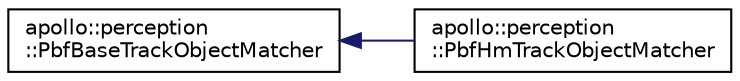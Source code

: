 digraph "Graphical Class Hierarchy"
{
  edge [fontname="Helvetica",fontsize="10",labelfontname="Helvetica",labelfontsize="10"];
  node [fontname="Helvetica",fontsize="10",shape=record];
  rankdir="LR";
  Node1 [label="apollo::perception\l::PbfBaseTrackObjectMatcher",height=0.2,width=0.4,color="black", fillcolor="white", style="filled",URL="$classapollo_1_1perception_1_1PbfBaseTrackObjectMatcher.html"];
  Node1 -> Node2 [dir="back",color="midnightblue",fontsize="10",style="solid",fontname="Helvetica"];
  Node2 [label="apollo::perception\l::PbfHmTrackObjectMatcher",height=0.2,width=0.4,color="black", fillcolor="white", style="filled",URL="$classapollo_1_1perception_1_1PbfHmTrackObjectMatcher.html"];
}
